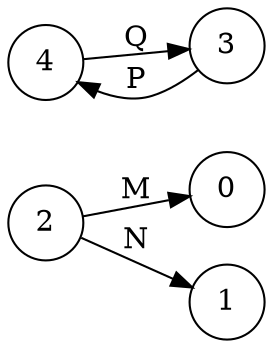 digraph G {
  rankdir=LR;
  node [shape=circle];
  0;
  2;
  4;
  3;
  1;
  2 -> 0 [label="M"];
  2 -> 1 [label="N"];
  4 -> 3 [label="Q"];
  3 -> 4 [label="P"];
}
